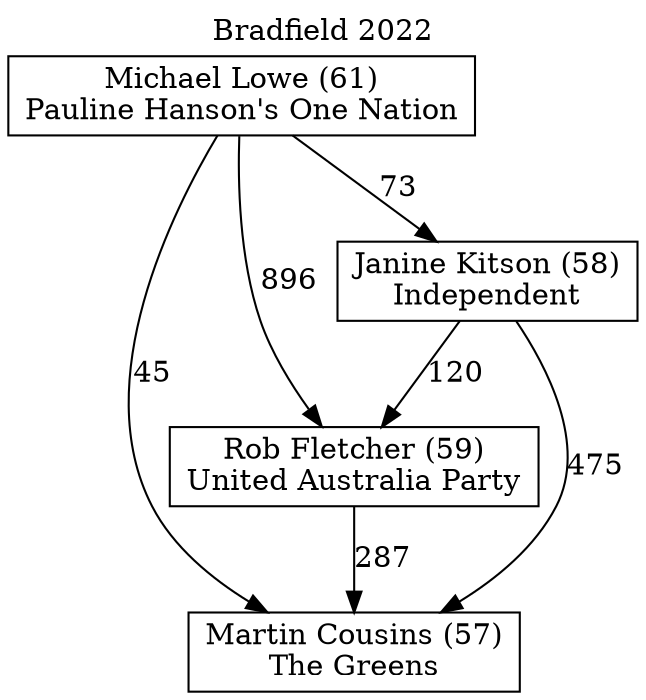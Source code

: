 // House preference flow
digraph "Martin Cousins (57)_Bradfield_2022" {
	graph [label="Bradfield 2022" labelloc=t mclimit=10]
	node [shape=box]
	"Rob Fletcher (59)" [label="Rob Fletcher (59)
United Australia Party"]
	"Michael Lowe (61)" [label="Michael Lowe (61)
Pauline Hanson's One Nation"]
	"Martin Cousins (57)" [label="Martin Cousins (57)
The Greens"]
	"Janine Kitson (58)" [label="Janine Kitson (58)
Independent"]
	"Rob Fletcher (59)" -> "Martin Cousins (57)" [label=287]
	"Janine Kitson (58)" -> "Rob Fletcher (59)" [label=120]
	"Janine Kitson (58)" -> "Martin Cousins (57)" [label=475]
	"Michael Lowe (61)" -> "Janine Kitson (58)" [label=73]
	"Michael Lowe (61)" -> "Martin Cousins (57)" [label=45]
	"Michael Lowe (61)" -> "Rob Fletcher (59)" [label=896]
}
